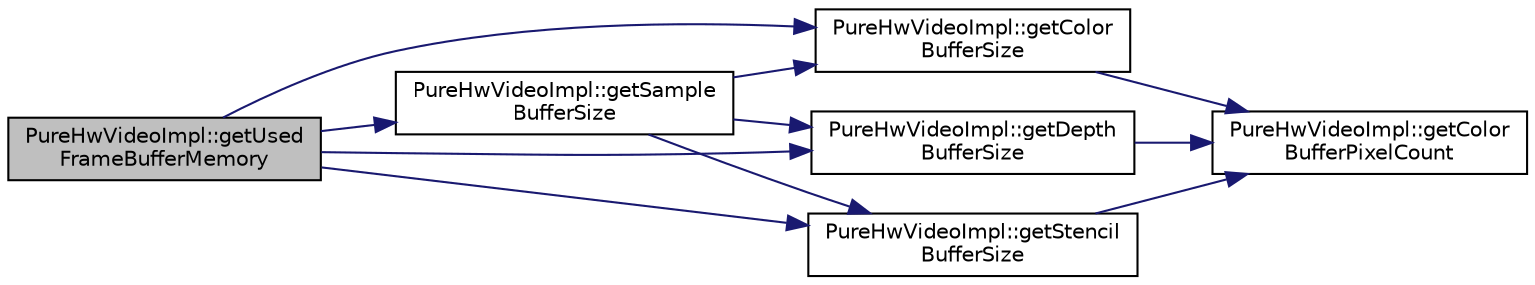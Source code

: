 digraph "PureHwVideoImpl::getUsedFrameBufferMemory"
{
 // LATEX_PDF_SIZE
  edge [fontname="Helvetica",fontsize="10",labelfontname="Helvetica",labelfontsize="10"];
  node [fontname="Helvetica",fontsize="10",shape=record];
  rankdir="LR";
  Node1 [label="PureHwVideoImpl::getUsed\lFrameBufferMemory",height=0.2,width=0.4,color="black", fillcolor="grey75", style="filled", fontcolor="black",tooltip="Gets the amount of VRAM used by the Frame Buffer in Bytes."];
  Node1 -> Node2 [color="midnightblue",fontsize="10",style="solid",fontname="Helvetica"];
  Node2 [label="PureHwVideoImpl::getColor\lBufferSize",height=0.2,width=0.4,color="black", fillcolor="white", style="filled",URL="$class_pure_hw_video_impl.html#afb123d73c2a44ed932760ea251511e95",tooltip="Gets the amount of VRAM used by the Color Buffer in Bytes."];
  Node2 -> Node3 [color="midnightblue",fontsize="10",style="solid",fontname="Helvetica"];
  Node3 [label="PureHwVideoImpl::getColor\lBufferPixelCount",height=0.2,width=0.4,color="black", fillcolor="white", style="filled",URL="$class_pure_hw_video_impl.html#a06d1efb859e4872cebf4dc6a49aa46f6",tooltip="Gets the number of pixels in the Frame Buffer (width x height)."];
  Node1 -> Node4 [color="midnightblue",fontsize="10",style="solid",fontname="Helvetica"];
  Node4 [label="PureHwVideoImpl::getDepth\lBufferSize",height=0.2,width=0.4,color="black", fillcolor="white", style="filled",URL="$class_pure_hw_video_impl.html#a5be6948effe327414469a567c1dbfcb3",tooltip="Gets the amount of VRAM used by the Depth Buffer in Bytes."];
  Node4 -> Node3 [color="midnightblue",fontsize="10",style="solid",fontname="Helvetica"];
  Node1 -> Node5 [color="midnightblue",fontsize="10",style="solid",fontname="Helvetica"];
  Node5 [label="PureHwVideoImpl::getSample\lBufferSize",height=0.2,width=0.4,color="black", fillcolor="white", style="filled",URL="$class_pure_hw_video_impl.html#a00652ec5a36d861854aa57d37b304533",tooltip="Gets the amount of VRAM used by the Sample Buffer in Bytes."];
  Node5 -> Node2 [color="midnightblue",fontsize="10",style="solid",fontname="Helvetica"];
  Node5 -> Node4 [color="midnightblue",fontsize="10",style="solid",fontname="Helvetica"];
  Node5 -> Node6 [color="midnightblue",fontsize="10",style="solid",fontname="Helvetica"];
  Node6 [label="PureHwVideoImpl::getStencil\lBufferSize",height=0.2,width=0.4,color="black", fillcolor="white", style="filled",URL="$class_pure_hw_video_impl.html#a3b125032a5f000a162c25fa56d80d85f",tooltip="Gets the amount of VRAM used by the Stencil Buffer in Bytes."];
  Node6 -> Node3 [color="midnightblue",fontsize="10",style="solid",fontname="Helvetica"];
  Node1 -> Node6 [color="midnightblue",fontsize="10",style="solid",fontname="Helvetica"];
}
